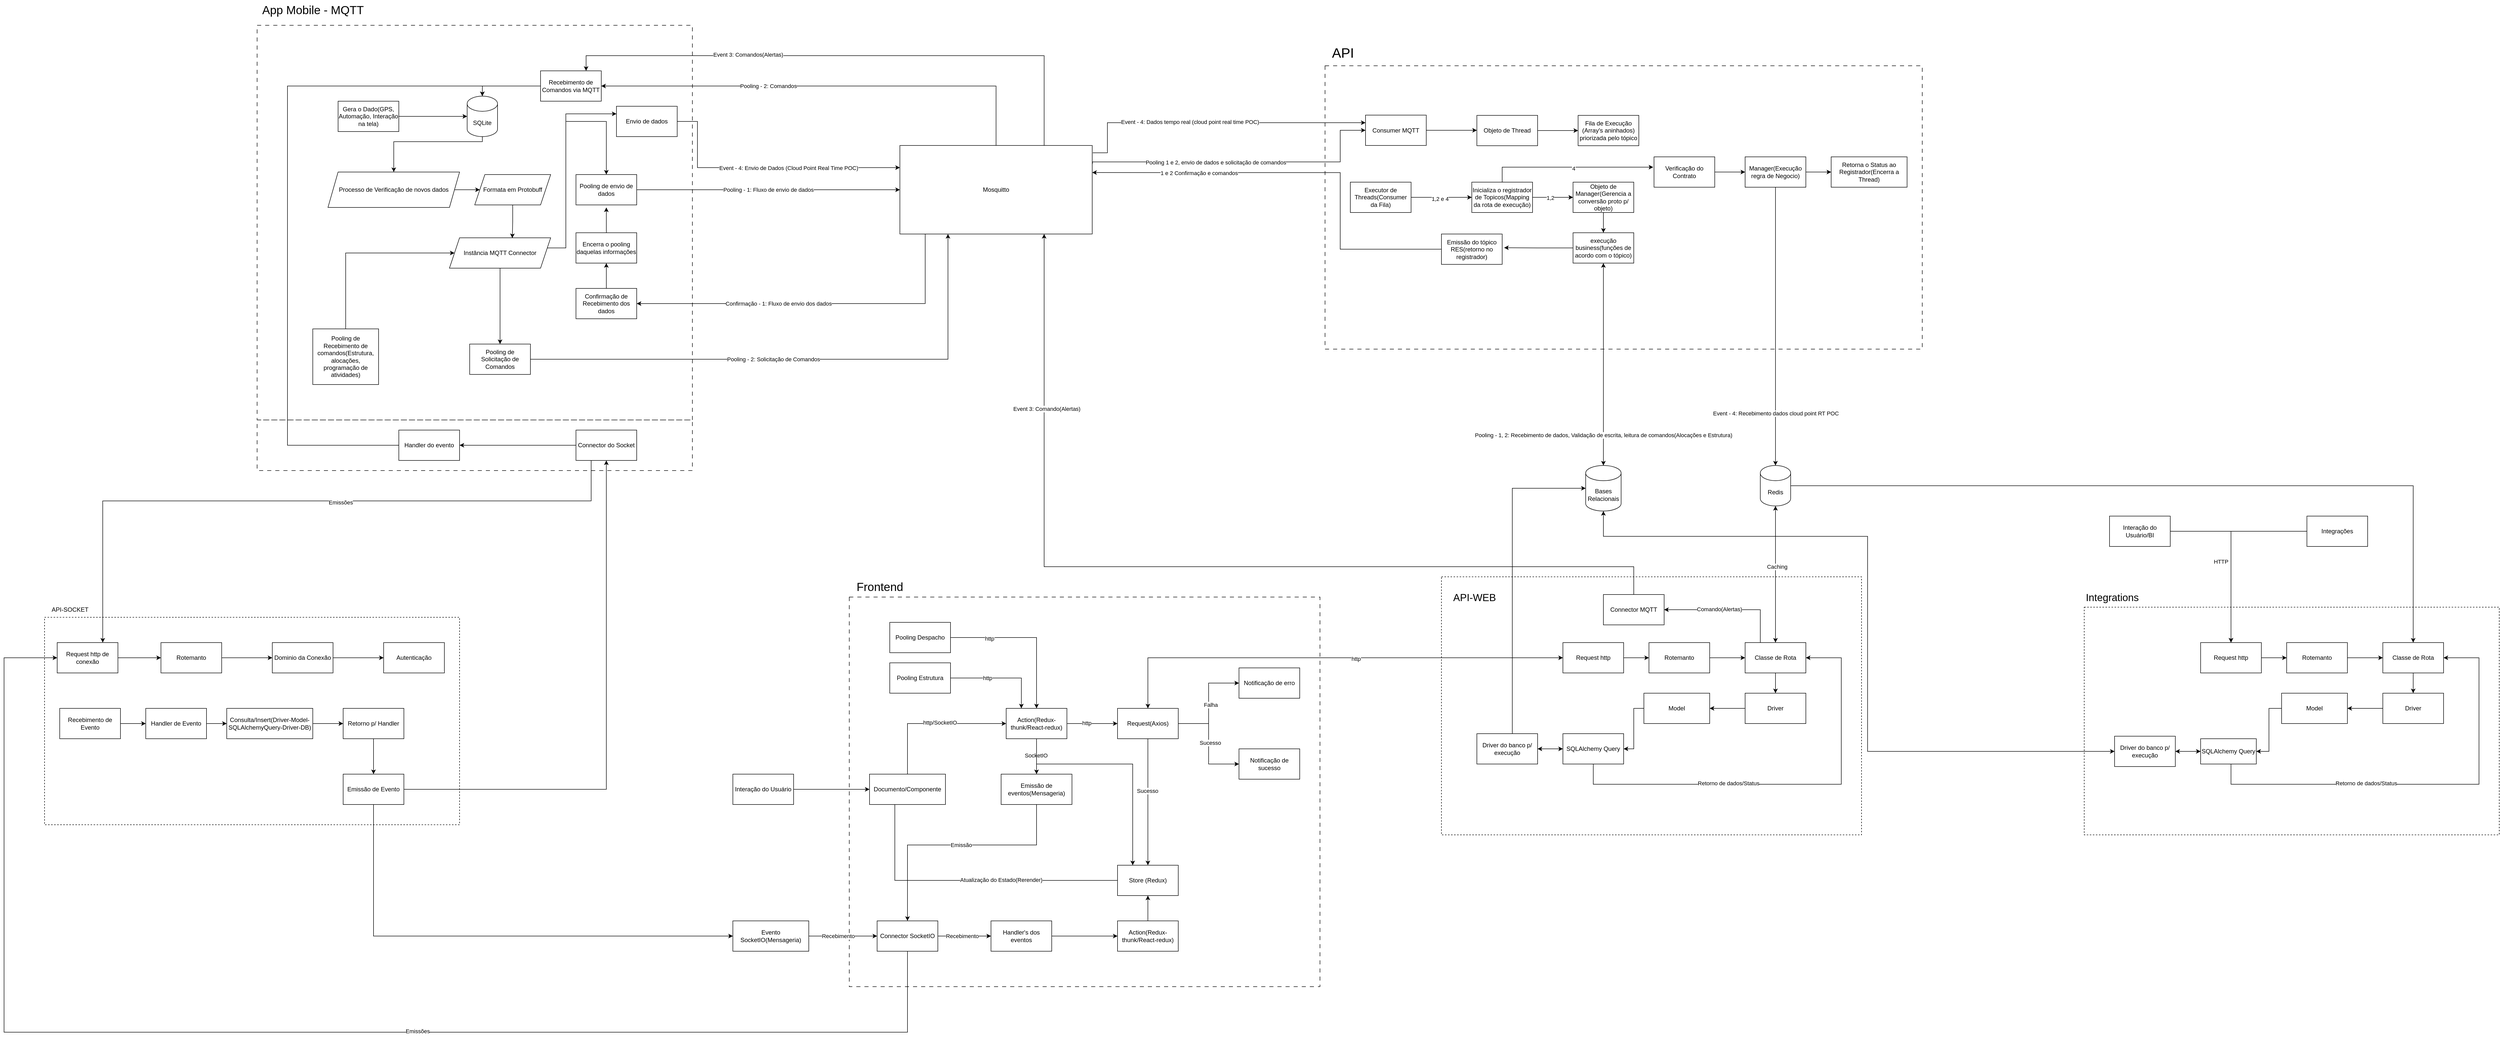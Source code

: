 <mxfile version="21.7.5" type="github">
  <diagram name="Página-1" id="AVghKkegyHLbhoHbaSKN">
    <mxGraphModel dx="6485" dy="4975" grid="1" gridSize="10" guides="1" tooltips="1" connect="1" arrows="1" fold="1" page="1" pageScale="1" pageWidth="850" pageHeight="1100" math="0" shadow="0">
      <root>
        <mxCell id="0" />
        <mxCell id="1" parent="0" />
        <mxCell id="zlu5TTImRnFVpwtDKafQ-208" value="" style="rounded=0;whiteSpace=wrap;html=1;dashed=1;dashPattern=8 8;fillColor=none;" vertex="1" parent="1">
          <mxGeometry x="-90" y="710" width="860" height="100" as="geometry" />
        </mxCell>
        <mxCell id="zlu5TTImRnFVpwtDKafQ-156" value="" style="rounded=0;whiteSpace=wrap;html=1;dashed=1;fillColor=none;" vertex="1" parent="1">
          <mxGeometry x="2250" y="1020" width="830" height="510" as="geometry" />
        </mxCell>
        <mxCell id="zlu5TTImRnFVpwtDKafQ-124" value="" style="rounded=0;whiteSpace=wrap;html=1;dashed=1;dashPattern=8 8;fillColor=none;" vertex="1" parent="1">
          <mxGeometry x="1080" y="1060" width="930" height="770" as="geometry" />
        </mxCell>
        <mxCell id="zlu5TTImRnFVpwtDKafQ-92" value="" style="rounded=0;whiteSpace=wrap;html=1;dashed=1;dashPattern=8 8;fillColor=none;" vertex="1" parent="1">
          <mxGeometry x="2020" y="10" width="1180" height="560" as="geometry" />
        </mxCell>
        <mxCell id="zlu5TTImRnFVpwtDKafQ-45" value="" style="rounded=0;whiteSpace=wrap;html=1;dashed=1;dashPattern=8 8;fillColor=none;" vertex="1" parent="1">
          <mxGeometry x="-90" y="-70" width="860" height="780" as="geometry" />
        </mxCell>
        <mxCell id="zlu5TTImRnFVpwtDKafQ-6" style="edgeStyle=orthogonalEdgeStyle;rounded=0;orthogonalLoop=1;jettySize=auto;html=1;entryX=0;entryY=0.5;entryDx=0;entryDy=0;entryPerimeter=0;" edge="1" parent="1" source="zlu5TTImRnFVpwtDKafQ-4" target="zlu5TTImRnFVpwtDKafQ-5">
          <mxGeometry relative="1" as="geometry" />
        </mxCell>
        <mxCell id="zlu5TTImRnFVpwtDKafQ-4" value="Gera o Dado(GPS, Automação, Interação na tela)" style="rounded=0;whiteSpace=wrap;html=1;" vertex="1" parent="1">
          <mxGeometry x="70" y="80" width="120" height="60" as="geometry" />
        </mxCell>
        <mxCell id="zlu5TTImRnFVpwtDKafQ-19" style="edgeStyle=orthogonalEdgeStyle;rounded=0;orthogonalLoop=1;jettySize=auto;html=1;entryX=0.5;entryY=0;entryDx=0;entryDy=0;" edge="1" parent="1" source="zlu5TTImRnFVpwtDKafQ-5" target="zlu5TTImRnFVpwtDKafQ-7">
          <mxGeometry relative="1" as="geometry">
            <Array as="points">
              <mxPoint x="355" y="160" />
              <mxPoint x="180" y="160" />
            </Array>
          </mxGeometry>
        </mxCell>
        <mxCell id="zlu5TTImRnFVpwtDKafQ-5" value="SQLite" style="shape=cylinder3;whiteSpace=wrap;html=1;boundedLbl=1;backgroundOutline=1;size=15;" vertex="1" parent="1">
          <mxGeometry x="325" y="70" width="60" height="80" as="geometry" />
        </mxCell>
        <mxCell id="zlu5TTImRnFVpwtDKafQ-11" style="edgeStyle=orthogonalEdgeStyle;rounded=0;orthogonalLoop=1;jettySize=auto;html=1;entryX=0;entryY=0.5;entryDx=0;entryDy=0;" edge="1" parent="1" source="zlu5TTImRnFVpwtDKafQ-7" target="zlu5TTImRnFVpwtDKafQ-10">
          <mxGeometry relative="1" as="geometry" />
        </mxCell>
        <mxCell id="zlu5TTImRnFVpwtDKafQ-7" value="Processo de Verificação de novos dados" style="shape=parallelogram;perimeter=parallelogramPerimeter;whiteSpace=wrap;html=1;fixedSize=1;" vertex="1" parent="1">
          <mxGeometry x="50" y="220" width="260" height="70" as="geometry" />
        </mxCell>
        <mxCell id="zlu5TTImRnFVpwtDKafQ-35" style="edgeStyle=orthogonalEdgeStyle;rounded=0;orthogonalLoop=1;jettySize=auto;html=1;entryX=0.621;entryY=0.01;entryDx=0;entryDy=0;entryPerimeter=0;" edge="1" parent="1" source="zlu5TTImRnFVpwtDKafQ-10" target="zlu5TTImRnFVpwtDKafQ-12">
          <mxGeometry relative="1" as="geometry" />
        </mxCell>
        <mxCell id="zlu5TTImRnFVpwtDKafQ-10" value="Formata em Protobuff" style="shape=parallelogram;perimeter=parallelogramPerimeter;whiteSpace=wrap;html=1;fixedSize=1;" vertex="1" parent="1">
          <mxGeometry x="340" y="225" width="150" height="60" as="geometry" />
        </mxCell>
        <mxCell id="zlu5TTImRnFVpwtDKafQ-15" style="edgeStyle=orthogonalEdgeStyle;rounded=0;orthogonalLoop=1;jettySize=auto;html=1;exitX=1;exitY=0.5;exitDx=0;exitDy=0;entryX=0.5;entryY=0;entryDx=0;entryDy=0;" edge="1" parent="1" source="zlu5TTImRnFVpwtDKafQ-12" target="zlu5TTImRnFVpwtDKafQ-14">
          <mxGeometry relative="1" as="geometry">
            <Array as="points">
              <mxPoint x="520" y="370" />
              <mxPoint x="520" y="120" />
              <mxPoint x="600" y="120" />
            </Array>
          </mxGeometry>
        </mxCell>
        <mxCell id="zlu5TTImRnFVpwtDKafQ-38" style="edgeStyle=orthogonalEdgeStyle;rounded=0;orthogonalLoop=1;jettySize=auto;html=1;entryX=0.5;entryY=0;entryDx=0;entryDy=0;" edge="1" parent="1" source="zlu5TTImRnFVpwtDKafQ-12" target="zlu5TTImRnFVpwtDKafQ-37">
          <mxGeometry relative="1" as="geometry" />
        </mxCell>
        <mxCell id="zlu5TTImRnFVpwtDKafQ-71" style="edgeStyle=orthogonalEdgeStyle;rounded=0;orthogonalLoop=1;jettySize=auto;html=1;entryX=0;entryY=0.25;entryDx=0;entryDy=0;" edge="1" parent="1" source="zlu5TTImRnFVpwtDKafQ-12" target="zlu5TTImRnFVpwtDKafQ-69">
          <mxGeometry relative="1" as="geometry">
            <Array as="points">
              <mxPoint x="520" y="370" />
              <mxPoint x="520" y="105" />
            </Array>
          </mxGeometry>
        </mxCell>
        <mxCell id="zlu5TTImRnFVpwtDKafQ-12" value="Instância MQTT Connector" style="shape=parallelogram;perimeter=parallelogramPerimeter;whiteSpace=wrap;html=1;fixedSize=1;" vertex="1" parent="1">
          <mxGeometry x="290" y="350" width="200" height="60" as="geometry" />
        </mxCell>
        <mxCell id="zlu5TTImRnFVpwtDKafQ-21" style="edgeStyle=orthogonalEdgeStyle;rounded=0;orthogonalLoop=1;jettySize=auto;html=1;entryX=0;entryY=0.5;entryDx=0;entryDy=0;" edge="1" parent="1" source="zlu5TTImRnFVpwtDKafQ-14" target="zlu5TTImRnFVpwtDKafQ-20">
          <mxGeometry relative="1" as="geometry" />
        </mxCell>
        <mxCell id="zlu5TTImRnFVpwtDKafQ-25" value="Pooling - 1: Fluxo de envio de dados" style="edgeLabel;html=1;align=center;verticalAlign=middle;resizable=0;points=[];" vertex="1" connectable="0" parent="zlu5TTImRnFVpwtDKafQ-21">
          <mxGeometry x="-0.202" y="1" relative="1" as="geometry">
            <mxPoint x="52" y="1" as="offset" />
          </mxGeometry>
        </mxCell>
        <mxCell id="zlu5TTImRnFVpwtDKafQ-14" value="Pooling de envio de dados" style="rounded=0;whiteSpace=wrap;html=1;" vertex="1" parent="1">
          <mxGeometry x="540" y="225" width="120" height="60" as="geometry" />
        </mxCell>
        <mxCell id="zlu5TTImRnFVpwtDKafQ-26" style="edgeStyle=orthogonalEdgeStyle;rounded=0;orthogonalLoop=1;jettySize=auto;html=1;entryX=1;entryY=0.5;entryDx=0;entryDy=0;" edge="1" parent="1" source="zlu5TTImRnFVpwtDKafQ-20" target="zlu5TTImRnFVpwtDKafQ-24">
          <mxGeometry relative="1" as="geometry">
            <Array as="points">
              <mxPoint x="1230" y="480" />
            </Array>
          </mxGeometry>
        </mxCell>
        <mxCell id="zlu5TTImRnFVpwtDKafQ-32" value="Confirmação - 1: Fluxo de envio dos dados" style="edgeLabel;html=1;align=center;verticalAlign=middle;resizable=0;points=[];" vertex="1" connectable="0" parent="zlu5TTImRnFVpwtDKafQ-26">
          <mxGeometry x="0.588" y="-2" relative="1" as="geometry">
            <mxPoint x="134" y="2" as="offset" />
          </mxGeometry>
        </mxCell>
        <mxCell id="zlu5TTImRnFVpwtDKafQ-43" style="edgeStyle=orthogonalEdgeStyle;rounded=0;orthogonalLoop=1;jettySize=auto;html=1;entryX=1;entryY=0.5;entryDx=0;entryDy=0;" edge="1" parent="1" source="zlu5TTImRnFVpwtDKafQ-20" target="zlu5TTImRnFVpwtDKafQ-42">
          <mxGeometry relative="1" as="geometry">
            <Array as="points">
              <mxPoint x="1370" y="50" />
            </Array>
          </mxGeometry>
        </mxCell>
        <mxCell id="zlu5TTImRnFVpwtDKafQ-44" value="Pooling - 2: Comandos" style="edgeLabel;html=1;align=center;verticalAlign=middle;resizable=0;points=[];" vertex="1" connectable="0" parent="zlu5TTImRnFVpwtDKafQ-43">
          <mxGeometry x="0.206" relative="1" as="geometry">
            <mxPoint x="-27" as="offset" />
          </mxGeometry>
        </mxCell>
        <mxCell id="zlu5TTImRnFVpwtDKafQ-47" style="edgeStyle=orthogonalEdgeStyle;rounded=0;orthogonalLoop=1;jettySize=auto;html=1;exitX=0.75;exitY=0;exitDx=0;exitDy=0;entryX=0.75;entryY=0;entryDx=0;entryDy=0;" edge="1" parent="1" source="zlu5TTImRnFVpwtDKafQ-20" target="zlu5TTImRnFVpwtDKafQ-42">
          <mxGeometry relative="1" as="geometry">
            <Array as="points">
              <mxPoint x="1465" y="-10" />
              <mxPoint x="560" y="-10" />
            </Array>
          </mxGeometry>
        </mxCell>
        <mxCell id="zlu5TTImRnFVpwtDKafQ-48" value="Event 3: Comandos(Alertas)" style="edgeLabel;html=1;align=center;verticalAlign=middle;resizable=0;points=[];" vertex="1" connectable="0" parent="zlu5TTImRnFVpwtDKafQ-47">
          <mxGeometry x="0.159" y="-2" relative="1" as="geometry">
            <mxPoint x="-118" as="offset" />
          </mxGeometry>
        </mxCell>
        <mxCell id="zlu5TTImRnFVpwtDKafQ-51" style="edgeStyle=orthogonalEdgeStyle;rounded=0;orthogonalLoop=1;jettySize=auto;html=1;exitX=1.001;exitY=0.208;exitDx=0;exitDy=0;entryX=0;entryY=0.5;entryDx=0;entryDy=0;exitPerimeter=0;" edge="1" parent="1" source="zlu5TTImRnFVpwtDKafQ-20" target="zlu5TTImRnFVpwtDKafQ-50">
          <mxGeometry relative="1" as="geometry">
            <Array as="points">
              <mxPoint x="1560" y="200" />
              <mxPoint x="2050" y="200" />
              <mxPoint x="2050" y="138" />
            </Array>
          </mxGeometry>
        </mxCell>
        <mxCell id="zlu5TTImRnFVpwtDKafQ-52" value="Pooling 1 e 2, envio de dados e solicitação de comandos" style="edgeLabel;html=1;align=center;verticalAlign=middle;resizable=0;points=[];" vertex="1" connectable="0" parent="zlu5TTImRnFVpwtDKafQ-51">
          <mxGeometry x="-0.355" y="-1" relative="1" as="geometry">
            <mxPoint x="52" as="offset" />
          </mxGeometry>
        </mxCell>
        <mxCell id="zlu5TTImRnFVpwtDKafQ-74" style="edgeStyle=orthogonalEdgeStyle;rounded=0;orthogonalLoop=1;jettySize=auto;html=1;exitX=1.003;exitY=0.083;exitDx=0;exitDy=0;exitPerimeter=0;entryX=0;entryY=0.25;entryDx=0;entryDy=0;" edge="1" parent="1" source="zlu5TTImRnFVpwtDKafQ-20" target="zlu5TTImRnFVpwtDKafQ-50">
          <mxGeometry relative="1" as="geometry">
            <mxPoint x="1640" y="130" as="targetPoint" />
            <Array as="points">
              <mxPoint x="1590" y="182" />
              <mxPoint x="1590" y="122" />
            </Array>
          </mxGeometry>
        </mxCell>
        <mxCell id="zlu5TTImRnFVpwtDKafQ-75" value="Event - 4: Dados tempo real (cloud point real time POC)" style="edgeLabel;html=1;align=center;verticalAlign=middle;resizable=0;points=[];" vertex="1" connectable="0" parent="zlu5TTImRnFVpwtDKafQ-74">
          <mxGeometry x="-0.161" y="2" relative="1" as="geometry">
            <mxPoint as="offset" />
          </mxGeometry>
        </mxCell>
        <mxCell id="zlu5TTImRnFVpwtDKafQ-20" value="Mosquitto" style="rounded=0;whiteSpace=wrap;html=1;" vertex="1" parent="1">
          <mxGeometry x="1180" y="167.5" width="380" height="175" as="geometry" />
        </mxCell>
        <mxCell id="zlu5TTImRnFVpwtDKafQ-28" style="edgeStyle=orthogonalEdgeStyle;rounded=0;orthogonalLoop=1;jettySize=auto;html=1;entryX=0.5;entryY=1;entryDx=0;entryDy=0;" edge="1" parent="1" source="zlu5TTImRnFVpwtDKafQ-24" target="zlu5TTImRnFVpwtDKafQ-27">
          <mxGeometry relative="1" as="geometry" />
        </mxCell>
        <mxCell id="zlu5TTImRnFVpwtDKafQ-24" value="Confirmação de Recebimento dos dados" style="rounded=0;whiteSpace=wrap;html=1;" vertex="1" parent="1">
          <mxGeometry x="540" y="450" width="120" height="60" as="geometry" />
        </mxCell>
        <mxCell id="zlu5TTImRnFVpwtDKafQ-29" style="edgeStyle=orthogonalEdgeStyle;rounded=0;orthogonalLoop=1;jettySize=auto;html=1;" edge="1" parent="1" source="zlu5TTImRnFVpwtDKafQ-27">
          <mxGeometry relative="1" as="geometry">
            <mxPoint x="600" y="290" as="targetPoint" />
          </mxGeometry>
        </mxCell>
        <mxCell id="zlu5TTImRnFVpwtDKafQ-27" value="Encerra o pooling daquelas informações" style="rounded=0;whiteSpace=wrap;html=1;" vertex="1" parent="1">
          <mxGeometry x="540" y="340" width="120" height="60" as="geometry" />
        </mxCell>
        <mxCell id="zlu5TTImRnFVpwtDKafQ-36" style="edgeStyle=orthogonalEdgeStyle;rounded=0;orthogonalLoop=1;jettySize=auto;html=1;entryX=0;entryY=0.5;entryDx=0;entryDy=0;" edge="1" parent="1" source="zlu5TTImRnFVpwtDKafQ-30" target="zlu5TTImRnFVpwtDKafQ-12">
          <mxGeometry relative="1" as="geometry">
            <Array as="points">
              <mxPoint x="85" y="380" />
            </Array>
          </mxGeometry>
        </mxCell>
        <mxCell id="zlu5TTImRnFVpwtDKafQ-30" value="Pooling de Recebimento de comandos(Estrutura, alocações, programação de atividades)" style="rounded=0;whiteSpace=wrap;html=1;" vertex="1" parent="1">
          <mxGeometry x="20" y="530" width="130" height="110" as="geometry" />
        </mxCell>
        <mxCell id="zlu5TTImRnFVpwtDKafQ-39" style="edgeStyle=orthogonalEdgeStyle;rounded=0;orthogonalLoop=1;jettySize=auto;html=1;entryX=0.25;entryY=1;entryDx=0;entryDy=0;" edge="1" parent="1" source="zlu5TTImRnFVpwtDKafQ-37" target="zlu5TTImRnFVpwtDKafQ-20">
          <mxGeometry relative="1" as="geometry" />
        </mxCell>
        <mxCell id="zlu5TTImRnFVpwtDKafQ-40" value="Pooling - 2: Solicitação de Comandos" style="edgeLabel;html=1;align=center;verticalAlign=middle;resizable=0;points=[];" vertex="1" connectable="0" parent="zlu5TTImRnFVpwtDKafQ-39">
          <mxGeometry x="-0.132" y="-4" relative="1" as="geometry">
            <mxPoint x="14" y="-4" as="offset" />
          </mxGeometry>
        </mxCell>
        <mxCell id="zlu5TTImRnFVpwtDKafQ-37" value="Pooling de Solicitação de Comandos" style="rounded=0;whiteSpace=wrap;html=1;" vertex="1" parent="1">
          <mxGeometry x="330" y="560" width="120" height="60" as="geometry" />
        </mxCell>
        <mxCell id="zlu5TTImRnFVpwtDKafQ-46" style="edgeStyle=orthogonalEdgeStyle;rounded=0;orthogonalLoop=1;jettySize=auto;html=1;entryX=0.5;entryY=0;entryDx=0;entryDy=0;entryPerimeter=0;" edge="1" parent="1" source="zlu5TTImRnFVpwtDKafQ-42" target="zlu5TTImRnFVpwtDKafQ-5">
          <mxGeometry relative="1" as="geometry" />
        </mxCell>
        <mxCell id="zlu5TTImRnFVpwtDKafQ-42" value="Recebimento de Comandos via MQTT" style="rounded=0;whiteSpace=wrap;html=1;" vertex="1" parent="1">
          <mxGeometry x="470" y="20" width="120" height="60" as="geometry" />
        </mxCell>
        <mxCell id="zlu5TTImRnFVpwtDKafQ-49" value="App Mobile - MQTT" style="text;html=1;align=center;verticalAlign=middle;resizable=0;points=[];autosize=1;strokeColor=none;fillColor=none;fontSize=23;" vertex="1" parent="1">
          <mxGeometry x="-90" y="-120" width="220" height="40" as="geometry" />
        </mxCell>
        <mxCell id="zlu5TTImRnFVpwtDKafQ-53" style="edgeStyle=orthogonalEdgeStyle;rounded=0;orthogonalLoop=1;jettySize=auto;html=1;" edge="1" parent="1" source="zlu5TTImRnFVpwtDKafQ-50">
          <mxGeometry relative="1" as="geometry">
            <mxPoint x="2320" y="137.5" as="targetPoint" />
          </mxGeometry>
        </mxCell>
        <mxCell id="zlu5TTImRnFVpwtDKafQ-50" value="Consumer MQTT" style="rounded=0;whiteSpace=wrap;html=1;" vertex="1" parent="1">
          <mxGeometry x="2100" y="107.5" width="120" height="60" as="geometry" />
        </mxCell>
        <mxCell id="zlu5TTImRnFVpwtDKafQ-56" style="edgeStyle=orthogonalEdgeStyle;rounded=0;orthogonalLoop=1;jettySize=auto;html=1;entryX=0;entryY=0.5;entryDx=0;entryDy=0;" edge="1" parent="1" source="zlu5TTImRnFVpwtDKafQ-54" target="zlu5TTImRnFVpwtDKafQ-55">
          <mxGeometry relative="1" as="geometry" />
        </mxCell>
        <mxCell id="zlu5TTImRnFVpwtDKafQ-54" value="Objeto de Thread" style="rounded=0;whiteSpace=wrap;html=1;" vertex="1" parent="1">
          <mxGeometry x="2320" y="108" width="120" height="60" as="geometry" />
        </mxCell>
        <mxCell id="zlu5TTImRnFVpwtDKafQ-55" value="Fila de Execução (Array&#39;s aninhados) priorizada pelo tópico" style="rounded=0;whiteSpace=wrap;html=1;" vertex="1" parent="1">
          <mxGeometry x="2520" y="108" width="120" height="60" as="geometry" />
        </mxCell>
        <mxCell id="zlu5TTImRnFVpwtDKafQ-59" style="edgeStyle=orthogonalEdgeStyle;rounded=0;orthogonalLoop=1;jettySize=auto;html=1;entryX=0;entryY=0.5;entryDx=0;entryDy=0;" edge="1" parent="1" source="zlu5TTImRnFVpwtDKafQ-57" target="zlu5TTImRnFVpwtDKafQ-58">
          <mxGeometry relative="1" as="geometry" />
        </mxCell>
        <mxCell id="zlu5TTImRnFVpwtDKafQ-76" value="1,2 e 4" style="edgeLabel;html=1;align=center;verticalAlign=middle;resizable=0;points=[];" vertex="1" connectable="0" parent="zlu5TTImRnFVpwtDKafQ-59">
          <mxGeometry x="-0.047" y="-3" relative="1" as="geometry">
            <mxPoint as="offset" />
          </mxGeometry>
        </mxCell>
        <mxCell id="zlu5TTImRnFVpwtDKafQ-57" value="Executor de Threads(Consumer da Fila)" style="rounded=0;whiteSpace=wrap;html=1;" vertex="1" parent="1">
          <mxGeometry x="2070" y="240" width="120" height="60" as="geometry" />
        </mxCell>
        <mxCell id="zlu5TTImRnFVpwtDKafQ-61" style="edgeStyle=orthogonalEdgeStyle;rounded=0;orthogonalLoop=1;jettySize=auto;html=1;entryX=0;entryY=0.5;entryDx=0;entryDy=0;" edge="1" parent="1" source="zlu5TTImRnFVpwtDKafQ-58" target="zlu5TTImRnFVpwtDKafQ-60">
          <mxGeometry relative="1" as="geometry" />
        </mxCell>
        <mxCell id="zlu5TTImRnFVpwtDKafQ-77" value="1,2" style="edgeLabel;html=1;align=center;verticalAlign=middle;resizable=0;points=[];" vertex="1" connectable="0" parent="zlu5TTImRnFVpwtDKafQ-61">
          <mxGeometry x="-0.13" y="-1" relative="1" as="geometry">
            <mxPoint as="offset" />
          </mxGeometry>
        </mxCell>
        <mxCell id="zlu5TTImRnFVpwtDKafQ-78" style="edgeStyle=orthogonalEdgeStyle;rounded=0;orthogonalLoop=1;jettySize=auto;html=1;entryX=-0.013;entryY=0.34;entryDx=0;entryDy=0;entryPerimeter=0;" edge="1" parent="1" source="zlu5TTImRnFVpwtDKafQ-58" target="zlu5TTImRnFVpwtDKafQ-79">
          <mxGeometry relative="1" as="geometry">
            <mxPoint x="2670" y="210" as="targetPoint" />
            <Array as="points">
              <mxPoint x="2370" y="210" />
            </Array>
          </mxGeometry>
        </mxCell>
        <mxCell id="zlu5TTImRnFVpwtDKafQ-80" value="4" style="edgeLabel;html=1;align=center;verticalAlign=middle;resizable=0;points=[];" vertex="1" connectable="0" parent="zlu5TTImRnFVpwtDKafQ-78">
          <mxGeometry x="0.036" y="-2" relative="1" as="geometry">
            <mxPoint as="offset" />
          </mxGeometry>
        </mxCell>
        <mxCell id="zlu5TTImRnFVpwtDKafQ-58" value="Inicializa o registrador de Topicos(Mapping da rota de execução)" style="rounded=0;whiteSpace=wrap;html=1;" vertex="1" parent="1">
          <mxGeometry x="2310" y="240" width="120" height="60" as="geometry" />
        </mxCell>
        <mxCell id="zlu5TTImRnFVpwtDKafQ-63" style="edgeStyle=orthogonalEdgeStyle;rounded=0;orthogonalLoop=1;jettySize=auto;html=1;entryX=0.5;entryY=0;entryDx=0;entryDy=0;" edge="1" parent="1" source="zlu5TTImRnFVpwtDKafQ-60" target="zlu5TTImRnFVpwtDKafQ-62">
          <mxGeometry relative="1" as="geometry" />
        </mxCell>
        <mxCell id="zlu5TTImRnFVpwtDKafQ-60" value="Objeto de Manager(Gerencia a conversão proto p/ objeto)" style="rounded=0;whiteSpace=wrap;html=1;" vertex="1" parent="1">
          <mxGeometry x="2510" y="240" width="120" height="60" as="geometry" />
        </mxCell>
        <mxCell id="zlu5TTImRnFVpwtDKafQ-65" style="edgeStyle=orthogonalEdgeStyle;rounded=0;orthogonalLoop=1;jettySize=auto;html=1;entryX=1.032;entryY=0.452;entryDx=0;entryDy=0;entryPerimeter=0;" edge="1" parent="1" source="zlu5TTImRnFVpwtDKafQ-62" target="zlu5TTImRnFVpwtDKafQ-64">
          <mxGeometry relative="1" as="geometry" />
        </mxCell>
        <mxCell id="zlu5TTImRnFVpwtDKafQ-83" style="edgeStyle=orthogonalEdgeStyle;rounded=0;orthogonalLoop=1;jettySize=auto;html=1;entryX=0.5;entryY=0;entryDx=0;entryDy=0;entryPerimeter=0;startArrow=classic;startFill=1;" edge="1" parent="1" source="zlu5TTImRnFVpwtDKafQ-62" target="zlu5TTImRnFVpwtDKafQ-82">
          <mxGeometry relative="1" as="geometry" />
        </mxCell>
        <mxCell id="zlu5TTImRnFVpwtDKafQ-87" value="Pooling - 1, 2: Recebimento de dados, Validação de escrita, leitura de comandos(Alocações e Estrutura)" style="edgeLabel;html=1;align=center;verticalAlign=middle;resizable=0;points=[];" vertex="1" connectable="0" parent="zlu5TTImRnFVpwtDKafQ-83">
          <mxGeometry x="-0.111" y="1" relative="1" as="geometry">
            <mxPoint x="-1" y="162" as="offset" />
          </mxGeometry>
        </mxCell>
        <mxCell id="zlu5TTImRnFVpwtDKafQ-62" value="execução business(funções de acordo com o tópico)" style="rounded=0;whiteSpace=wrap;html=1;" vertex="1" parent="1">
          <mxGeometry x="2510" y="340" width="120" height="60" as="geometry" />
        </mxCell>
        <mxCell id="zlu5TTImRnFVpwtDKafQ-66" style="edgeStyle=orthogonalEdgeStyle;rounded=0;orthogonalLoop=1;jettySize=auto;html=1;entryX=1;entryY=0.306;entryDx=0;entryDy=0;entryPerimeter=0;" edge="1" parent="1" source="zlu5TTImRnFVpwtDKafQ-64" target="zlu5TTImRnFVpwtDKafQ-20">
          <mxGeometry relative="1" as="geometry">
            <Array as="points">
              <mxPoint x="2050" y="373" />
              <mxPoint x="2050" y="221" />
            </Array>
          </mxGeometry>
        </mxCell>
        <mxCell id="zlu5TTImRnFVpwtDKafQ-67" value="1 e 2 Confirmação e comandos" style="edgeLabel;html=1;align=center;verticalAlign=middle;resizable=0;points=[];" vertex="1" connectable="0" parent="zlu5TTImRnFVpwtDKafQ-66">
          <mxGeometry x="0.5" y="1" relative="1" as="geometry">
            <mxPoint as="offset" />
          </mxGeometry>
        </mxCell>
        <mxCell id="zlu5TTImRnFVpwtDKafQ-64" value="Emissão do tópico RES(retorno no registrador)" style="rounded=0;whiteSpace=wrap;html=1;" vertex="1" parent="1">
          <mxGeometry x="2250" y="342.5" width="120" height="60" as="geometry" />
        </mxCell>
        <mxCell id="zlu5TTImRnFVpwtDKafQ-72" style="edgeStyle=orthogonalEdgeStyle;rounded=0;orthogonalLoop=1;jettySize=auto;html=1;entryX=0;entryY=0.25;entryDx=0;entryDy=0;" edge="1" parent="1" source="zlu5TTImRnFVpwtDKafQ-69" target="zlu5TTImRnFVpwtDKafQ-20">
          <mxGeometry relative="1" as="geometry">
            <Array as="points">
              <mxPoint x="780" y="120" />
              <mxPoint x="780" y="211" />
            </Array>
          </mxGeometry>
        </mxCell>
        <mxCell id="zlu5TTImRnFVpwtDKafQ-73" value="Event - 4: Envio de Dados (Cloud Point Real Time POC)" style="edgeLabel;html=1;align=center;verticalAlign=middle;resizable=0;points=[];" vertex="1" connectable="0" parent="zlu5TTImRnFVpwtDKafQ-72">
          <mxGeometry x="0.019" relative="1" as="geometry">
            <mxPoint x="41" as="offset" />
          </mxGeometry>
        </mxCell>
        <mxCell id="zlu5TTImRnFVpwtDKafQ-69" value="Envio de dados" style="rounded=0;whiteSpace=wrap;html=1;" vertex="1" parent="1">
          <mxGeometry x="620" y="90" width="120" height="60" as="geometry" />
        </mxCell>
        <mxCell id="zlu5TTImRnFVpwtDKafQ-84" style="edgeStyle=orthogonalEdgeStyle;rounded=0;orthogonalLoop=1;jettySize=auto;html=1;" edge="1" parent="1" source="zlu5TTImRnFVpwtDKafQ-79" target="zlu5TTImRnFVpwtDKafQ-81">
          <mxGeometry relative="1" as="geometry" />
        </mxCell>
        <mxCell id="zlu5TTImRnFVpwtDKafQ-79" value="Verificação do Contrato" style="rounded=0;whiteSpace=wrap;html=1;" vertex="1" parent="1">
          <mxGeometry x="2670" y="190" width="120" height="60" as="geometry" />
        </mxCell>
        <mxCell id="zlu5TTImRnFVpwtDKafQ-86" style="edgeStyle=orthogonalEdgeStyle;rounded=0;orthogonalLoop=1;jettySize=auto;html=1;entryX=0.5;entryY=0;entryDx=0;entryDy=0;entryPerimeter=0;" edge="1" parent="1" source="zlu5TTImRnFVpwtDKafQ-81" target="zlu5TTImRnFVpwtDKafQ-85">
          <mxGeometry relative="1" as="geometry" />
        </mxCell>
        <mxCell id="zlu5TTImRnFVpwtDKafQ-88" value="Event - 4: Recebimento dados cloud point RT POC&amp;nbsp;" style="edgeLabel;html=1;align=center;verticalAlign=middle;resizable=0;points=[];" vertex="1" connectable="0" parent="zlu5TTImRnFVpwtDKafQ-86">
          <mxGeometry x="0.623" y="2" relative="1" as="geometry">
            <mxPoint as="offset" />
          </mxGeometry>
        </mxCell>
        <mxCell id="zlu5TTImRnFVpwtDKafQ-90" style="edgeStyle=orthogonalEdgeStyle;rounded=0;orthogonalLoop=1;jettySize=auto;html=1;entryX=0;entryY=0.5;entryDx=0;entryDy=0;" edge="1" parent="1" source="zlu5TTImRnFVpwtDKafQ-81" target="zlu5TTImRnFVpwtDKafQ-89">
          <mxGeometry relative="1" as="geometry" />
        </mxCell>
        <mxCell id="zlu5TTImRnFVpwtDKafQ-81" value="Manager(Execução regra de Negocio)" style="rounded=0;whiteSpace=wrap;html=1;" vertex="1" parent="1">
          <mxGeometry x="2850" y="190" width="120" height="60" as="geometry" />
        </mxCell>
        <mxCell id="zlu5TTImRnFVpwtDKafQ-82" value="Bases Relacionais" style="shape=cylinder3;whiteSpace=wrap;html=1;boundedLbl=1;backgroundOutline=1;size=15;" vertex="1" parent="1">
          <mxGeometry x="2535" y="800" width="70" height="90" as="geometry" />
        </mxCell>
        <mxCell id="zlu5TTImRnFVpwtDKafQ-85" value="Redis" style="shape=cylinder3;whiteSpace=wrap;html=1;boundedLbl=1;backgroundOutline=1;size=15;" vertex="1" parent="1">
          <mxGeometry x="2880" y="800" width="60" height="80" as="geometry" />
        </mxCell>
        <mxCell id="zlu5TTImRnFVpwtDKafQ-89" value="Retorna o Status ao Registrador(Encerra a Thread)" style="rounded=0;whiteSpace=wrap;html=1;" vertex="1" parent="1">
          <mxGeometry x="3020" y="190" width="150" height="60" as="geometry" />
        </mxCell>
        <mxCell id="zlu5TTImRnFVpwtDKafQ-93" value="API" style="text;html=1;align=center;verticalAlign=middle;resizable=0;points=[];autosize=1;strokeColor=none;fillColor=none;fontSize=27;" vertex="1" parent="1">
          <mxGeometry x="2020" y="-40" width="70" height="50" as="geometry" />
        </mxCell>
        <mxCell id="zlu5TTImRnFVpwtDKafQ-111" style="edgeStyle=orthogonalEdgeStyle;rounded=0;orthogonalLoop=1;jettySize=auto;html=1;entryX=0;entryY=0.5;entryDx=0;entryDy=0;" edge="1" parent="1" source="zlu5TTImRnFVpwtDKafQ-96" target="zlu5TTImRnFVpwtDKafQ-110">
          <mxGeometry relative="1" as="geometry" />
        </mxCell>
        <mxCell id="zlu5TTImRnFVpwtDKafQ-96" value="Interação do Usuário" style="rounded=0;whiteSpace=wrap;html=1;" vertex="1" parent="1">
          <mxGeometry x="850" y="1410" width="120" height="60" as="geometry" />
        </mxCell>
        <mxCell id="zlu5TTImRnFVpwtDKafQ-107" style="edgeStyle=orthogonalEdgeStyle;rounded=0;orthogonalLoop=1;jettySize=auto;html=1;entryX=0;entryY=0.5;entryDx=0;entryDy=0;" edge="1" parent="1" source="zlu5TTImRnFVpwtDKafQ-97" target="zlu5TTImRnFVpwtDKafQ-98">
          <mxGeometry relative="1" as="geometry" />
        </mxCell>
        <mxCell id="zlu5TTImRnFVpwtDKafQ-133" value="http" style="edgeLabel;html=1;align=center;verticalAlign=middle;resizable=0;points=[];" vertex="1" connectable="0" parent="zlu5TTImRnFVpwtDKafQ-107">
          <mxGeometry x="-0.216" y="1" relative="1" as="geometry">
            <mxPoint as="offset" />
          </mxGeometry>
        </mxCell>
        <mxCell id="zlu5TTImRnFVpwtDKafQ-118" style="edgeStyle=orthogonalEdgeStyle;rounded=0;orthogonalLoop=1;jettySize=auto;html=1;" edge="1" parent="1" source="zlu5TTImRnFVpwtDKafQ-97" target="zlu5TTImRnFVpwtDKafQ-117">
          <mxGeometry relative="1" as="geometry" />
        </mxCell>
        <mxCell id="zlu5TTImRnFVpwtDKafQ-134" value="SocketIO" style="edgeLabel;html=1;align=center;verticalAlign=middle;resizable=0;points=[];" vertex="1" connectable="0" parent="zlu5TTImRnFVpwtDKafQ-118">
          <mxGeometry x="-0.073" y="-1" relative="1" as="geometry">
            <mxPoint as="offset" />
          </mxGeometry>
        </mxCell>
        <mxCell id="zlu5TTImRnFVpwtDKafQ-228" style="edgeStyle=orthogonalEdgeStyle;rounded=0;orthogonalLoop=1;jettySize=auto;html=1;entryX=0.25;entryY=0;entryDx=0;entryDy=0;" edge="1" parent="1" source="zlu5TTImRnFVpwtDKafQ-97" target="zlu5TTImRnFVpwtDKafQ-99">
          <mxGeometry relative="1" as="geometry">
            <Array as="points">
              <mxPoint x="1450" y="1390" />
              <mxPoint x="1640" y="1390" />
            </Array>
          </mxGeometry>
        </mxCell>
        <mxCell id="zlu5TTImRnFVpwtDKafQ-97" value="Action(Redux-thunk/React-redux)" style="rounded=0;whiteSpace=wrap;html=1;" vertex="1" parent="1">
          <mxGeometry x="1390" y="1280" width="120" height="60" as="geometry" />
        </mxCell>
        <mxCell id="zlu5TTImRnFVpwtDKafQ-102" style="edgeStyle=orthogonalEdgeStyle;rounded=0;orthogonalLoop=1;jettySize=auto;html=1;entryX=0;entryY=0.5;entryDx=0;entryDy=0;" edge="1" parent="1" source="zlu5TTImRnFVpwtDKafQ-98" target="zlu5TTImRnFVpwtDKafQ-100">
          <mxGeometry relative="1" as="geometry" />
        </mxCell>
        <mxCell id="zlu5TTImRnFVpwtDKafQ-104" value="Falha" style="edgeLabel;html=1;align=center;verticalAlign=middle;resizable=0;points=[];" vertex="1" connectable="0" parent="zlu5TTImRnFVpwtDKafQ-102">
          <mxGeometry x="-0.025" y="-4" relative="1" as="geometry">
            <mxPoint as="offset" />
          </mxGeometry>
        </mxCell>
        <mxCell id="zlu5TTImRnFVpwtDKafQ-103" style="edgeStyle=orthogonalEdgeStyle;rounded=0;orthogonalLoop=1;jettySize=auto;html=1;entryX=0;entryY=0.5;entryDx=0;entryDy=0;" edge="1" parent="1" source="zlu5TTImRnFVpwtDKafQ-98" target="zlu5TTImRnFVpwtDKafQ-101">
          <mxGeometry relative="1" as="geometry" />
        </mxCell>
        <mxCell id="zlu5TTImRnFVpwtDKafQ-105" value="Sucesso" style="edgeLabel;html=1;align=center;verticalAlign=middle;resizable=0;points=[];" vertex="1" connectable="0" parent="zlu5TTImRnFVpwtDKafQ-103">
          <mxGeometry x="-0.026" y="3" relative="1" as="geometry">
            <mxPoint as="offset" />
          </mxGeometry>
        </mxCell>
        <mxCell id="zlu5TTImRnFVpwtDKafQ-108" style="edgeStyle=orthogonalEdgeStyle;rounded=0;orthogonalLoop=1;jettySize=auto;html=1;" edge="1" parent="1" source="zlu5TTImRnFVpwtDKafQ-98" target="zlu5TTImRnFVpwtDKafQ-99">
          <mxGeometry relative="1" as="geometry" />
        </mxCell>
        <mxCell id="zlu5TTImRnFVpwtDKafQ-109" value="Sucesso" style="edgeLabel;html=1;align=center;verticalAlign=middle;resizable=0;points=[];" vertex="1" connectable="0" parent="zlu5TTImRnFVpwtDKafQ-108">
          <mxGeometry x="-0.181" y="-1" relative="1" as="geometry">
            <mxPoint as="offset" />
          </mxGeometry>
        </mxCell>
        <mxCell id="zlu5TTImRnFVpwtDKafQ-142" style="edgeStyle=orthogonalEdgeStyle;rounded=0;orthogonalLoop=1;jettySize=auto;html=1;exitX=0.5;exitY=0;exitDx=0;exitDy=0;entryX=0;entryY=0.5;entryDx=0;entryDy=0;startArrow=classic;startFill=1;" edge="1" parent="1" source="zlu5TTImRnFVpwtDKafQ-98" target="zlu5TTImRnFVpwtDKafQ-136">
          <mxGeometry relative="1" as="geometry" />
        </mxCell>
        <mxCell id="zlu5TTImRnFVpwtDKafQ-143" value="http" style="edgeLabel;html=1;align=center;verticalAlign=middle;resizable=0;points=[];" vertex="1" connectable="0" parent="zlu5TTImRnFVpwtDKafQ-142">
          <mxGeometry x="0.11" y="-2" relative="1" as="geometry">
            <mxPoint as="offset" />
          </mxGeometry>
        </mxCell>
        <mxCell id="zlu5TTImRnFVpwtDKafQ-98" value="Request(Axios)" style="rounded=0;whiteSpace=wrap;html=1;" vertex="1" parent="1">
          <mxGeometry x="1610" y="1280" width="120" height="60" as="geometry" />
        </mxCell>
        <mxCell id="zlu5TTImRnFVpwtDKafQ-113" style="edgeStyle=orthogonalEdgeStyle;rounded=0;orthogonalLoop=1;jettySize=auto;html=1;entryX=0.5;entryY=1;entryDx=0;entryDy=0;" edge="1" parent="1" source="zlu5TTImRnFVpwtDKafQ-99" target="zlu5TTImRnFVpwtDKafQ-110">
          <mxGeometry relative="1" as="geometry">
            <Array as="points">
              <mxPoint x="1170" y="1620" />
              <mxPoint x="1170" y="1440" />
              <mxPoint x="1195" y="1440" />
            </Array>
          </mxGeometry>
        </mxCell>
        <mxCell id="zlu5TTImRnFVpwtDKafQ-114" value="Atualização do Estado(Rerender)" style="edgeLabel;html=1;align=center;verticalAlign=middle;resizable=0;points=[];" vertex="1" connectable="0" parent="zlu5TTImRnFVpwtDKafQ-113">
          <mxGeometry x="0.289" y="-1" relative="1" as="geometry">
            <mxPoint x="205" as="offset" />
          </mxGeometry>
        </mxCell>
        <mxCell id="zlu5TTImRnFVpwtDKafQ-99" value="Store (Redux)" style="rounded=0;whiteSpace=wrap;html=1;" vertex="1" parent="1">
          <mxGeometry x="1610" y="1590" width="120" height="60" as="geometry" />
        </mxCell>
        <mxCell id="zlu5TTImRnFVpwtDKafQ-100" value="Notificação de erro" style="rounded=0;whiteSpace=wrap;html=1;" vertex="1" parent="1">
          <mxGeometry x="1850" y="1200" width="120" height="60" as="geometry" />
        </mxCell>
        <mxCell id="zlu5TTImRnFVpwtDKafQ-101" value="Notificação de sucesso" style="rounded=0;whiteSpace=wrap;html=1;" vertex="1" parent="1">
          <mxGeometry x="1850" y="1360" width="120" height="60" as="geometry" />
        </mxCell>
        <mxCell id="zlu5TTImRnFVpwtDKafQ-112" style="edgeStyle=orthogonalEdgeStyle;rounded=0;orthogonalLoop=1;jettySize=auto;html=1;entryX=0;entryY=0.5;entryDx=0;entryDy=0;exitX=0.5;exitY=0;exitDx=0;exitDy=0;" edge="1" parent="1" source="zlu5TTImRnFVpwtDKafQ-110" target="zlu5TTImRnFVpwtDKafQ-97">
          <mxGeometry relative="1" as="geometry" />
        </mxCell>
        <mxCell id="zlu5TTImRnFVpwtDKafQ-132" value="http/SocketIO" style="edgeLabel;html=1;align=center;verticalAlign=middle;resizable=0;points=[];" vertex="1" connectable="0" parent="zlu5TTImRnFVpwtDKafQ-112">
          <mxGeometry x="0.11" y="2" relative="1" as="geometry">
            <mxPoint as="offset" />
          </mxGeometry>
        </mxCell>
        <mxCell id="zlu5TTImRnFVpwtDKafQ-110" value="Documento/Componente" style="rounded=0;whiteSpace=wrap;html=1;" vertex="1" parent="1">
          <mxGeometry x="1120" y="1410" width="150" height="60" as="geometry" />
        </mxCell>
        <mxCell id="zlu5TTImRnFVpwtDKafQ-217" style="edgeStyle=orthogonalEdgeStyle;rounded=0;orthogonalLoop=1;jettySize=auto;html=1;entryX=0.5;entryY=0;entryDx=0;entryDy=0;" edge="1" parent="1" source="zlu5TTImRnFVpwtDKafQ-117" target="zlu5TTImRnFVpwtDKafQ-214">
          <mxGeometry relative="1" as="geometry">
            <Array as="points">
              <mxPoint x="1450" y="1550" />
              <mxPoint x="1195" y="1550" />
            </Array>
          </mxGeometry>
        </mxCell>
        <mxCell id="zlu5TTImRnFVpwtDKafQ-223" value="Emissão" style="edgeLabel;html=1;align=center;verticalAlign=middle;resizable=0;points=[];" vertex="1" connectable="0" parent="zlu5TTImRnFVpwtDKafQ-217">
          <mxGeometry x="-0.053" relative="1" as="geometry">
            <mxPoint as="offset" />
          </mxGeometry>
        </mxCell>
        <mxCell id="zlu5TTImRnFVpwtDKafQ-117" value="Emissão de eventos(Mensageria)" style="rounded=0;whiteSpace=wrap;html=1;" vertex="1" parent="1">
          <mxGeometry x="1380" y="1410" width="140" height="60" as="geometry" />
        </mxCell>
        <mxCell id="zlu5TTImRnFVpwtDKafQ-215" style="edgeStyle=orthogonalEdgeStyle;rounded=0;orthogonalLoop=1;jettySize=auto;html=1;entryX=0;entryY=0.5;entryDx=0;entryDy=0;" edge="1" parent="1" source="zlu5TTImRnFVpwtDKafQ-120" target="zlu5TTImRnFVpwtDKafQ-214">
          <mxGeometry relative="1" as="geometry" />
        </mxCell>
        <mxCell id="zlu5TTImRnFVpwtDKafQ-224" value="Recebimento" style="edgeLabel;html=1;align=center;verticalAlign=middle;resizable=0;points=[];" vertex="1" connectable="0" parent="zlu5TTImRnFVpwtDKafQ-215">
          <mxGeometry x="-0.145" relative="1" as="geometry">
            <mxPoint as="offset" />
          </mxGeometry>
        </mxCell>
        <mxCell id="zlu5TTImRnFVpwtDKafQ-120" value="Evento SocketIO(Mensageria)" style="rounded=0;whiteSpace=wrap;html=1;" vertex="1" parent="1">
          <mxGeometry x="850" y="1700" width="150" height="60" as="geometry" />
        </mxCell>
        <mxCell id="zlu5TTImRnFVpwtDKafQ-123" style="edgeStyle=orthogonalEdgeStyle;rounded=0;orthogonalLoop=1;jettySize=auto;html=1;entryX=0.5;entryY=1;entryDx=0;entryDy=0;" edge="1" parent="1" source="zlu5TTImRnFVpwtDKafQ-121" target="zlu5TTImRnFVpwtDKafQ-99">
          <mxGeometry relative="1" as="geometry" />
        </mxCell>
        <mxCell id="zlu5TTImRnFVpwtDKafQ-121" value="Action(Redux-thunk/React-redux)" style="rounded=0;whiteSpace=wrap;html=1;" vertex="1" parent="1">
          <mxGeometry x="1610" y="1700" width="120" height="60" as="geometry" />
        </mxCell>
        <mxCell id="zlu5TTImRnFVpwtDKafQ-125" value="&lt;font style=&quot;font-size: 23px;&quot;&gt;Frontend&lt;/font&gt;" style="text;html=1;align=center;verticalAlign=middle;resizable=0;points=[];autosize=1;strokeColor=none;fillColor=none;" vertex="1" parent="1">
          <mxGeometry x="1080" y="1020" width="120" height="40" as="geometry" />
        </mxCell>
        <mxCell id="zlu5TTImRnFVpwtDKafQ-127" style="edgeStyle=orthogonalEdgeStyle;rounded=0;orthogonalLoop=1;jettySize=auto;html=1;" edge="1" parent="1" source="zlu5TTImRnFVpwtDKafQ-126" target="zlu5TTImRnFVpwtDKafQ-97">
          <mxGeometry relative="1" as="geometry" />
        </mxCell>
        <mxCell id="zlu5TTImRnFVpwtDKafQ-130" value="http" style="edgeLabel;html=1;align=center;verticalAlign=middle;resizable=0;points=[];" vertex="1" connectable="0" parent="zlu5TTImRnFVpwtDKafQ-127">
          <mxGeometry x="-0.504" y="-2" relative="1" as="geometry">
            <mxPoint as="offset" />
          </mxGeometry>
        </mxCell>
        <mxCell id="zlu5TTImRnFVpwtDKafQ-126" value="Pooling Despacho" style="rounded=0;whiteSpace=wrap;html=1;" vertex="1" parent="1">
          <mxGeometry x="1160" y="1110" width="120" height="60" as="geometry" />
        </mxCell>
        <mxCell id="zlu5TTImRnFVpwtDKafQ-129" style="edgeStyle=orthogonalEdgeStyle;rounded=0;orthogonalLoop=1;jettySize=auto;html=1;entryX=0.25;entryY=0;entryDx=0;entryDy=0;" edge="1" parent="1" source="zlu5TTImRnFVpwtDKafQ-128" target="zlu5TTImRnFVpwtDKafQ-97">
          <mxGeometry relative="1" as="geometry" />
        </mxCell>
        <mxCell id="zlu5TTImRnFVpwtDKafQ-131" value="http" style="edgeLabel;html=1;align=center;verticalAlign=middle;resizable=0;points=[];" vertex="1" connectable="0" parent="zlu5TTImRnFVpwtDKafQ-129">
          <mxGeometry x="-0.27" relative="1" as="geometry">
            <mxPoint as="offset" />
          </mxGeometry>
        </mxCell>
        <mxCell id="zlu5TTImRnFVpwtDKafQ-128" value="Pooling Estrutura" style="rounded=0;whiteSpace=wrap;html=1;" vertex="1" parent="1">
          <mxGeometry x="1160" y="1190" width="120" height="60" as="geometry" />
        </mxCell>
        <mxCell id="zlu5TTImRnFVpwtDKafQ-144" style="edgeStyle=orthogonalEdgeStyle;rounded=0;orthogonalLoop=1;jettySize=auto;html=1;entryX=0;entryY=0.5;entryDx=0;entryDy=0;" edge="1" parent="1" source="zlu5TTImRnFVpwtDKafQ-136" target="zlu5TTImRnFVpwtDKafQ-137">
          <mxGeometry relative="1" as="geometry" />
        </mxCell>
        <mxCell id="zlu5TTImRnFVpwtDKafQ-136" value="Request http" style="rounded=0;whiteSpace=wrap;html=1;" vertex="1" parent="1">
          <mxGeometry x="2490" y="1150" width="120" height="60" as="geometry" />
        </mxCell>
        <mxCell id="zlu5TTImRnFVpwtDKafQ-145" style="edgeStyle=orthogonalEdgeStyle;rounded=0;orthogonalLoop=1;jettySize=auto;html=1;entryX=0;entryY=0.5;entryDx=0;entryDy=0;" edge="1" parent="1" source="zlu5TTImRnFVpwtDKafQ-137" target="zlu5TTImRnFVpwtDKafQ-138">
          <mxGeometry relative="1" as="geometry" />
        </mxCell>
        <mxCell id="zlu5TTImRnFVpwtDKafQ-137" value="Rotemanto" style="rounded=0;whiteSpace=wrap;html=1;" vertex="1" parent="1">
          <mxGeometry x="2660" y="1150" width="120" height="60" as="geometry" />
        </mxCell>
        <mxCell id="zlu5TTImRnFVpwtDKafQ-146" style="edgeStyle=orthogonalEdgeStyle;rounded=0;orthogonalLoop=1;jettySize=auto;html=1;entryX=0.5;entryY=0;entryDx=0;entryDy=0;" edge="1" parent="1" source="zlu5TTImRnFVpwtDKafQ-138" target="zlu5TTImRnFVpwtDKafQ-139">
          <mxGeometry relative="1" as="geometry" />
        </mxCell>
        <mxCell id="zlu5TTImRnFVpwtDKafQ-154" style="edgeStyle=orthogonalEdgeStyle;rounded=0;orthogonalLoop=1;jettySize=auto;html=1;entryX=0.5;entryY=1;entryDx=0;entryDy=0;entryPerimeter=0;startArrow=classic;startFill=1;" edge="1" parent="1" source="zlu5TTImRnFVpwtDKafQ-138" target="zlu5TTImRnFVpwtDKafQ-85">
          <mxGeometry relative="1" as="geometry" />
        </mxCell>
        <mxCell id="zlu5TTImRnFVpwtDKafQ-155" value="Caching" style="edgeLabel;html=1;align=center;verticalAlign=middle;resizable=0;points=[];" vertex="1" connectable="0" parent="zlu5TTImRnFVpwtDKafQ-154">
          <mxGeometry x="0.113" y="-3" relative="1" as="geometry">
            <mxPoint as="offset" />
          </mxGeometry>
        </mxCell>
        <mxCell id="zlu5TTImRnFVpwtDKafQ-235" style="edgeStyle=orthogonalEdgeStyle;rounded=0;orthogonalLoop=1;jettySize=auto;html=1;exitX=0.25;exitY=0;exitDx=0;exitDy=0;entryX=1;entryY=0.5;entryDx=0;entryDy=0;" edge="1" parent="1" source="zlu5TTImRnFVpwtDKafQ-138" target="zlu5TTImRnFVpwtDKafQ-234">
          <mxGeometry relative="1" as="geometry" />
        </mxCell>
        <mxCell id="zlu5TTImRnFVpwtDKafQ-236" value="Comando(Alertas)" style="edgeLabel;html=1;align=center;verticalAlign=middle;resizable=0;points=[];" vertex="1" connectable="0" parent="zlu5TTImRnFVpwtDKafQ-235">
          <mxGeometry x="0.146" y="-1" relative="1" as="geometry">
            <mxPoint as="offset" />
          </mxGeometry>
        </mxCell>
        <mxCell id="zlu5TTImRnFVpwtDKafQ-138" value="Classe de Rota" style="rounded=0;whiteSpace=wrap;html=1;" vertex="1" parent="1">
          <mxGeometry x="2850" y="1150" width="120" height="60" as="geometry" />
        </mxCell>
        <mxCell id="zlu5TTImRnFVpwtDKafQ-147" style="edgeStyle=orthogonalEdgeStyle;rounded=0;orthogonalLoop=1;jettySize=auto;html=1;entryX=1;entryY=0.5;entryDx=0;entryDy=0;" edge="1" parent="1" source="zlu5TTImRnFVpwtDKafQ-139" target="zlu5TTImRnFVpwtDKafQ-140">
          <mxGeometry relative="1" as="geometry" />
        </mxCell>
        <mxCell id="zlu5TTImRnFVpwtDKafQ-139" value="Driver" style="rounded=0;whiteSpace=wrap;html=1;" vertex="1" parent="1">
          <mxGeometry x="2850" y="1250" width="120" height="60" as="geometry" />
        </mxCell>
        <mxCell id="zlu5TTImRnFVpwtDKafQ-148" style="edgeStyle=orthogonalEdgeStyle;rounded=0;orthogonalLoop=1;jettySize=auto;html=1;entryX=1;entryY=0.5;entryDx=0;entryDy=0;" edge="1" parent="1" source="zlu5TTImRnFVpwtDKafQ-140" target="zlu5TTImRnFVpwtDKafQ-141">
          <mxGeometry relative="1" as="geometry" />
        </mxCell>
        <mxCell id="zlu5TTImRnFVpwtDKafQ-140" value="Model" style="rounded=0;whiteSpace=wrap;html=1;" vertex="1" parent="1">
          <mxGeometry x="2650" y="1250" width="130" height="60" as="geometry" />
        </mxCell>
        <mxCell id="zlu5TTImRnFVpwtDKafQ-149" style="edgeStyle=orthogonalEdgeStyle;rounded=0;orthogonalLoop=1;jettySize=auto;html=1;entryX=1;entryY=0.5;entryDx=0;entryDy=0;" edge="1" parent="1" source="zlu5TTImRnFVpwtDKafQ-141" target="zlu5TTImRnFVpwtDKafQ-138">
          <mxGeometry relative="1" as="geometry">
            <Array as="points">
              <mxPoint x="2550" y="1430" />
              <mxPoint x="3040" y="1430" />
              <mxPoint x="3040" y="1180" />
            </Array>
          </mxGeometry>
        </mxCell>
        <mxCell id="zlu5TTImRnFVpwtDKafQ-150" value="Retorno de dados/Status" style="edgeLabel;html=1;align=center;verticalAlign=middle;resizable=0;points=[];" vertex="1" connectable="0" parent="zlu5TTImRnFVpwtDKafQ-149">
          <mxGeometry x="-0.279" y="2" relative="1" as="geometry">
            <mxPoint as="offset" />
          </mxGeometry>
        </mxCell>
        <mxCell id="zlu5TTImRnFVpwtDKafQ-152" style="edgeStyle=orthogonalEdgeStyle;rounded=0;orthogonalLoop=1;jettySize=auto;html=1;entryX=1;entryY=0.5;entryDx=0;entryDy=0;startArrow=classic;startFill=1;" edge="1" parent="1" source="zlu5TTImRnFVpwtDKafQ-141" target="zlu5TTImRnFVpwtDKafQ-151">
          <mxGeometry relative="1" as="geometry" />
        </mxCell>
        <mxCell id="zlu5TTImRnFVpwtDKafQ-141" value="SQLAlchemy Query" style="rounded=0;whiteSpace=wrap;html=1;" vertex="1" parent="1">
          <mxGeometry x="2490" y="1330" width="120" height="60" as="geometry" />
        </mxCell>
        <mxCell id="zlu5TTImRnFVpwtDKafQ-153" style="edgeStyle=orthogonalEdgeStyle;rounded=0;orthogonalLoop=1;jettySize=auto;html=1;entryX=0;entryY=0.5;entryDx=0;entryDy=0;entryPerimeter=0;" edge="1" parent="1" source="zlu5TTImRnFVpwtDKafQ-151" target="zlu5TTImRnFVpwtDKafQ-82">
          <mxGeometry relative="1" as="geometry">
            <Array as="points">
              <mxPoint x="2390" y="845" />
            </Array>
          </mxGeometry>
        </mxCell>
        <mxCell id="zlu5TTImRnFVpwtDKafQ-151" value="Driver do banco p/ execução" style="rounded=0;whiteSpace=wrap;html=1;" vertex="1" parent="1">
          <mxGeometry x="2320" y="1330" width="120" height="60" as="geometry" />
        </mxCell>
        <mxCell id="zlu5TTImRnFVpwtDKafQ-157" value="API-WEB" style="text;html=1;align=center;verticalAlign=middle;resizable=0;points=[];autosize=1;strokeColor=none;fillColor=none;fontSize=20;" vertex="1" parent="1">
          <mxGeometry x="2260" y="1040" width="110" height="40" as="geometry" />
        </mxCell>
        <mxCell id="zlu5TTImRnFVpwtDKafQ-158" value="" style="rounded=0;whiteSpace=wrap;html=1;dashed=1;fillColor=none;" vertex="1" parent="1">
          <mxGeometry x="3520" y="1080" width="820" height="450" as="geometry" />
        </mxCell>
        <mxCell id="zlu5TTImRnFVpwtDKafQ-159" style="edgeStyle=orthogonalEdgeStyle;rounded=0;orthogonalLoop=1;jettySize=auto;html=1;entryX=0;entryY=0.5;entryDx=0;entryDy=0;" edge="1" parent="1" source="zlu5TTImRnFVpwtDKafQ-160" target="zlu5TTImRnFVpwtDKafQ-162">
          <mxGeometry relative="1" as="geometry" />
        </mxCell>
        <mxCell id="zlu5TTImRnFVpwtDKafQ-160" value="Request http" style="rounded=0;whiteSpace=wrap;html=1;" vertex="1" parent="1">
          <mxGeometry x="3750" y="1150" width="120" height="60" as="geometry" />
        </mxCell>
        <mxCell id="zlu5TTImRnFVpwtDKafQ-161" style="edgeStyle=orthogonalEdgeStyle;rounded=0;orthogonalLoop=1;jettySize=auto;html=1;entryX=0;entryY=0.5;entryDx=0;entryDy=0;" edge="1" parent="1" source="zlu5TTImRnFVpwtDKafQ-162" target="zlu5TTImRnFVpwtDKafQ-164">
          <mxGeometry relative="1" as="geometry" />
        </mxCell>
        <mxCell id="zlu5TTImRnFVpwtDKafQ-162" value="Rotemanto" style="rounded=0;whiteSpace=wrap;html=1;" vertex="1" parent="1">
          <mxGeometry x="3920" y="1150" width="120" height="60" as="geometry" />
        </mxCell>
        <mxCell id="zlu5TTImRnFVpwtDKafQ-163" style="edgeStyle=orthogonalEdgeStyle;rounded=0;orthogonalLoop=1;jettySize=auto;html=1;entryX=0.5;entryY=0;entryDx=0;entryDy=0;" edge="1" parent="1" source="zlu5TTImRnFVpwtDKafQ-164" target="zlu5TTImRnFVpwtDKafQ-166">
          <mxGeometry relative="1" as="geometry" />
        </mxCell>
        <mxCell id="zlu5TTImRnFVpwtDKafQ-181" style="edgeStyle=orthogonalEdgeStyle;rounded=0;orthogonalLoop=1;jettySize=auto;html=1;entryX=1;entryY=0.5;entryDx=0;entryDy=0;entryPerimeter=0;startArrow=classic;startFill=1;endArrow=none;endFill=0;" edge="1" parent="1" source="zlu5TTImRnFVpwtDKafQ-164" target="zlu5TTImRnFVpwtDKafQ-85">
          <mxGeometry relative="1" as="geometry">
            <Array as="points">
              <mxPoint x="4170" y="840" />
            </Array>
          </mxGeometry>
        </mxCell>
        <mxCell id="zlu5TTImRnFVpwtDKafQ-164" value="Classe de Rota" style="rounded=0;whiteSpace=wrap;html=1;" vertex="1" parent="1">
          <mxGeometry x="4110" y="1150" width="120" height="60" as="geometry" />
        </mxCell>
        <mxCell id="zlu5TTImRnFVpwtDKafQ-165" style="edgeStyle=orthogonalEdgeStyle;rounded=0;orthogonalLoop=1;jettySize=auto;html=1;entryX=1;entryY=0.5;entryDx=0;entryDy=0;" edge="1" parent="1" source="zlu5TTImRnFVpwtDKafQ-166" target="zlu5TTImRnFVpwtDKafQ-168">
          <mxGeometry relative="1" as="geometry" />
        </mxCell>
        <mxCell id="zlu5TTImRnFVpwtDKafQ-166" value="Driver" style="rounded=0;whiteSpace=wrap;html=1;" vertex="1" parent="1">
          <mxGeometry x="4110" y="1250" width="120" height="60" as="geometry" />
        </mxCell>
        <mxCell id="zlu5TTImRnFVpwtDKafQ-167" style="edgeStyle=orthogonalEdgeStyle;rounded=0;orthogonalLoop=1;jettySize=auto;html=1;entryX=1;entryY=0.5;entryDx=0;entryDy=0;" edge="1" parent="1" source="zlu5TTImRnFVpwtDKafQ-168" target="zlu5TTImRnFVpwtDKafQ-172">
          <mxGeometry relative="1" as="geometry" />
        </mxCell>
        <mxCell id="zlu5TTImRnFVpwtDKafQ-168" value="Model" style="rounded=0;whiteSpace=wrap;html=1;" vertex="1" parent="1">
          <mxGeometry x="3910" y="1250" width="130" height="60" as="geometry" />
        </mxCell>
        <mxCell id="zlu5TTImRnFVpwtDKafQ-169" style="edgeStyle=orthogonalEdgeStyle;rounded=0;orthogonalLoop=1;jettySize=auto;html=1;entryX=1;entryY=0.5;entryDx=0;entryDy=0;" edge="1" parent="1" source="zlu5TTImRnFVpwtDKafQ-172" target="zlu5TTImRnFVpwtDKafQ-164">
          <mxGeometry relative="1" as="geometry">
            <Array as="points">
              <mxPoint x="3810" y="1430" />
              <mxPoint x="4300" y="1430" />
              <mxPoint x="4300" y="1180" />
            </Array>
          </mxGeometry>
        </mxCell>
        <mxCell id="zlu5TTImRnFVpwtDKafQ-170" value="Retorno de dados/Status" style="edgeLabel;html=1;align=center;verticalAlign=middle;resizable=0;points=[];" vertex="1" connectable="0" parent="zlu5TTImRnFVpwtDKafQ-169">
          <mxGeometry x="-0.279" y="2" relative="1" as="geometry">
            <mxPoint as="offset" />
          </mxGeometry>
        </mxCell>
        <mxCell id="zlu5TTImRnFVpwtDKafQ-171" style="edgeStyle=orthogonalEdgeStyle;rounded=0;orthogonalLoop=1;jettySize=auto;html=1;entryX=1;entryY=0.5;entryDx=0;entryDy=0;startArrow=classic;startFill=1;" edge="1" parent="1" source="zlu5TTImRnFVpwtDKafQ-172" target="zlu5TTImRnFVpwtDKafQ-173">
          <mxGeometry relative="1" as="geometry" />
        </mxCell>
        <mxCell id="zlu5TTImRnFVpwtDKafQ-172" value="SQLAlchemy Query" style="rounded=0;whiteSpace=wrap;html=1;" vertex="1" parent="1">
          <mxGeometry x="3750" y="1340" width="110" height="50" as="geometry" />
        </mxCell>
        <mxCell id="zlu5TTImRnFVpwtDKafQ-178" style="edgeStyle=orthogonalEdgeStyle;rounded=0;orthogonalLoop=1;jettySize=auto;html=1;entryX=0.5;entryY=1;entryDx=0;entryDy=0;entryPerimeter=0;startArrow=classic;startFill=1;" edge="1" parent="1" source="zlu5TTImRnFVpwtDKafQ-173" target="zlu5TTImRnFVpwtDKafQ-82">
          <mxGeometry relative="1" as="geometry">
            <Array as="points">
              <mxPoint x="3092" y="1365" />
              <mxPoint x="3092" y="940" />
              <mxPoint x="2570" y="940" />
            </Array>
          </mxGeometry>
        </mxCell>
        <mxCell id="zlu5TTImRnFVpwtDKafQ-173" value="Driver do banco p/ execução" style="rounded=0;whiteSpace=wrap;html=1;" vertex="1" parent="1">
          <mxGeometry x="3580" y="1335" width="120" height="60" as="geometry" />
        </mxCell>
        <mxCell id="zlu5TTImRnFVpwtDKafQ-174" value="Integrations" style="text;html=1;align=center;verticalAlign=middle;resizable=0;points=[];autosize=1;strokeColor=none;fillColor=none;fontSize=20;" vertex="1" parent="1">
          <mxGeometry x="3510" y="1040" width="130" height="40" as="geometry" />
        </mxCell>
        <mxCell id="zlu5TTImRnFVpwtDKafQ-176" style="edgeStyle=orthogonalEdgeStyle;rounded=0;orthogonalLoop=1;jettySize=auto;html=1;" edge="1" parent="1" source="zlu5TTImRnFVpwtDKafQ-175" target="zlu5TTImRnFVpwtDKafQ-160">
          <mxGeometry relative="1" as="geometry" />
        </mxCell>
        <mxCell id="zlu5TTImRnFVpwtDKafQ-177" value="HTTP" style="edgeLabel;html=1;align=center;verticalAlign=middle;resizable=0;points=[];" vertex="1" connectable="0" parent="zlu5TTImRnFVpwtDKafQ-176">
          <mxGeometry x="-0.311" y="-1" relative="1" as="geometry">
            <mxPoint x="-17" y="59" as="offset" />
          </mxGeometry>
        </mxCell>
        <mxCell id="zlu5TTImRnFVpwtDKafQ-175" value="Interação do Usuário/BI" style="rounded=0;whiteSpace=wrap;html=1;" vertex="1" parent="1">
          <mxGeometry x="3570" y="900" width="120" height="60" as="geometry" />
        </mxCell>
        <mxCell id="zlu5TTImRnFVpwtDKafQ-180" style="edgeStyle=orthogonalEdgeStyle;rounded=0;orthogonalLoop=1;jettySize=auto;html=1;entryX=0.5;entryY=0;entryDx=0;entryDy=0;" edge="1" parent="1" source="zlu5TTImRnFVpwtDKafQ-179" target="zlu5TTImRnFVpwtDKafQ-160">
          <mxGeometry relative="1" as="geometry" />
        </mxCell>
        <mxCell id="zlu5TTImRnFVpwtDKafQ-179" value="Integrações" style="rounded=0;whiteSpace=wrap;html=1;" vertex="1" parent="1">
          <mxGeometry x="3960" y="900" width="120" height="60" as="geometry" />
        </mxCell>
        <mxCell id="zlu5TTImRnFVpwtDKafQ-182" value="" style="rounded=0;whiteSpace=wrap;html=1;dashed=1;fillColor=none;" vertex="1" parent="1">
          <mxGeometry x="-510" y="1100" width="820" height="410" as="geometry" />
        </mxCell>
        <mxCell id="zlu5TTImRnFVpwtDKafQ-183" style="edgeStyle=orthogonalEdgeStyle;rounded=0;orthogonalLoop=1;jettySize=auto;html=1;entryX=0;entryY=0.5;entryDx=0;entryDy=0;" edge="1" parent="1" source="zlu5TTImRnFVpwtDKafQ-184" target="zlu5TTImRnFVpwtDKafQ-186">
          <mxGeometry relative="1" as="geometry" />
        </mxCell>
        <mxCell id="zlu5TTImRnFVpwtDKafQ-184" value="Request http de conexão" style="rounded=0;whiteSpace=wrap;html=1;" vertex="1" parent="1">
          <mxGeometry x="-485" y="1150" width="120" height="60" as="geometry" />
        </mxCell>
        <mxCell id="zlu5TTImRnFVpwtDKafQ-185" style="edgeStyle=orthogonalEdgeStyle;rounded=0;orthogonalLoop=1;jettySize=auto;html=1;entryX=0;entryY=0.5;entryDx=0;entryDy=0;" edge="1" parent="1" source="zlu5TTImRnFVpwtDKafQ-186" target="zlu5TTImRnFVpwtDKafQ-188">
          <mxGeometry relative="1" as="geometry" />
        </mxCell>
        <mxCell id="zlu5TTImRnFVpwtDKafQ-186" value="Rotemanto" style="rounded=0;whiteSpace=wrap;html=1;" vertex="1" parent="1">
          <mxGeometry x="-280" y="1150" width="120" height="60" as="geometry" />
        </mxCell>
        <mxCell id="zlu5TTImRnFVpwtDKafQ-187" style="edgeStyle=orthogonalEdgeStyle;rounded=0;orthogonalLoop=1;jettySize=auto;html=1;entryX=0;entryY=0.5;entryDx=0;entryDy=0;" edge="1" parent="1" source="zlu5TTImRnFVpwtDKafQ-188" target="zlu5TTImRnFVpwtDKafQ-190">
          <mxGeometry relative="1" as="geometry" />
        </mxCell>
        <mxCell id="zlu5TTImRnFVpwtDKafQ-188" value="Dominio da Conexão" style="rounded=0;whiteSpace=wrap;html=1;" vertex="1" parent="1">
          <mxGeometry x="-60" y="1150" width="120" height="60" as="geometry" />
        </mxCell>
        <mxCell id="zlu5TTImRnFVpwtDKafQ-190" value="Autenticação" style="rounded=0;whiteSpace=wrap;html=1;" vertex="1" parent="1">
          <mxGeometry x="160" y="1150" width="120" height="60" as="geometry" />
        </mxCell>
        <mxCell id="zlu5TTImRnFVpwtDKafQ-202" style="edgeStyle=orthogonalEdgeStyle;rounded=0;orthogonalLoop=1;jettySize=auto;html=1;" edge="1" parent="1" source="zlu5TTImRnFVpwtDKafQ-198" target="zlu5TTImRnFVpwtDKafQ-199">
          <mxGeometry relative="1" as="geometry" />
        </mxCell>
        <mxCell id="zlu5TTImRnFVpwtDKafQ-198" value="Recebimento de Evento" style="rounded=0;whiteSpace=wrap;html=1;" vertex="1" parent="1">
          <mxGeometry x="-480" y="1280" width="120" height="60" as="geometry" />
        </mxCell>
        <mxCell id="zlu5TTImRnFVpwtDKafQ-201" style="edgeStyle=orthogonalEdgeStyle;rounded=0;orthogonalLoop=1;jettySize=auto;html=1;entryX=0;entryY=0.5;entryDx=0;entryDy=0;" edge="1" parent="1" source="zlu5TTImRnFVpwtDKafQ-199" target="zlu5TTImRnFVpwtDKafQ-200">
          <mxGeometry relative="1" as="geometry" />
        </mxCell>
        <mxCell id="zlu5TTImRnFVpwtDKafQ-199" value="Handler de Evento" style="rounded=0;whiteSpace=wrap;html=1;" vertex="1" parent="1">
          <mxGeometry x="-310" y="1280" width="120" height="60" as="geometry" />
        </mxCell>
        <mxCell id="zlu5TTImRnFVpwtDKafQ-204" style="edgeStyle=orthogonalEdgeStyle;rounded=0;orthogonalLoop=1;jettySize=auto;html=1;exitX=1;exitY=0.5;exitDx=0;exitDy=0;" edge="1" parent="1" source="zlu5TTImRnFVpwtDKafQ-200" target="zlu5TTImRnFVpwtDKafQ-203">
          <mxGeometry relative="1" as="geometry" />
        </mxCell>
        <mxCell id="zlu5TTImRnFVpwtDKafQ-200" value="Consulta/Insert(Driver-Model-SQLAlchemyQuery-Driver-DB)" style="rounded=0;whiteSpace=wrap;html=1;" vertex="1" parent="1">
          <mxGeometry x="-150" y="1280" width="170" height="60" as="geometry" />
        </mxCell>
        <mxCell id="zlu5TTImRnFVpwtDKafQ-206" style="edgeStyle=orthogonalEdgeStyle;rounded=0;orthogonalLoop=1;jettySize=auto;html=1;" edge="1" parent="1" source="zlu5TTImRnFVpwtDKafQ-203" target="zlu5TTImRnFVpwtDKafQ-205">
          <mxGeometry relative="1" as="geometry" />
        </mxCell>
        <mxCell id="zlu5TTImRnFVpwtDKafQ-203" value="Retorno p/ Handler" style="rounded=0;whiteSpace=wrap;html=1;" vertex="1" parent="1">
          <mxGeometry x="80" y="1280" width="120" height="60" as="geometry" />
        </mxCell>
        <mxCell id="zlu5TTImRnFVpwtDKafQ-207" style="edgeStyle=orthogonalEdgeStyle;rounded=0;orthogonalLoop=1;jettySize=auto;html=1;entryX=0;entryY=0.5;entryDx=0;entryDy=0;" edge="1" parent="1" source="zlu5TTImRnFVpwtDKafQ-205" target="zlu5TTImRnFVpwtDKafQ-120">
          <mxGeometry relative="1" as="geometry">
            <Array as="points">
              <mxPoint x="140" y="1730" />
            </Array>
          </mxGeometry>
        </mxCell>
        <mxCell id="zlu5TTImRnFVpwtDKafQ-211" style="edgeStyle=orthogonalEdgeStyle;rounded=0;orthogonalLoop=1;jettySize=auto;html=1;entryX=0.5;entryY=1;entryDx=0;entryDy=0;" edge="1" parent="1" source="zlu5TTImRnFVpwtDKafQ-205" target="zlu5TTImRnFVpwtDKafQ-209">
          <mxGeometry relative="1" as="geometry" />
        </mxCell>
        <mxCell id="zlu5TTImRnFVpwtDKafQ-205" value="Emissão de Evento" style="rounded=0;whiteSpace=wrap;html=1;" vertex="1" parent="1">
          <mxGeometry x="80" y="1410" width="120" height="60" as="geometry" />
        </mxCell>
        <mxCell id="zlu5TTImRnFVpwtDKafQ-212" style="edgeStyle=orthogonalEdgeStyle;rounded=0;orthogonalLoop=1;jettySize=auto;html=1;entryX=1;entryY=0.5;entryDx=0;entryDy=0;" edge="1" parent="1" source="zlu5TTImRnFVpwtDKafQ-209" target="zlu5TTImRnFVpwtDKafQ-210">
          <mxGeometry relative="1" as="geometry" />
        </mxCell>
        <mxCell id="zlu5TTImRnFVpwtDKafQ-231" style="edgeStyle=orthogonalEdgeStyle;rounded=0;orthogonalLoop=1;jettySize=auto;html=1;entryX=0.75;entryY=0;entryDx=0;entryDy=0;exitX=0.25;exitY=1;exitDx=0;exitDy=0;" edge="1" parent="1" source="zlu5TTImRnFVpwtDKafQ-209" target="zlu5TTImRnFVpwtDKafQ-184">
          <mxGeometry relative="1" as="geometry">
            <Array as="points">
              <mxPoint x="570" y="870" />
              <mxPoint x="-395" y="870" />
            </Array>
          </mxGeometry>
        </mxCell>
        <mxCell id="zlu5TTImRnFVpwtDKafQ-232" value="Emissões" style="edgeLabel;html=1;align=center;verticalAlign=middle;resizable=0;points=[];" vertex="1" connectable="0" parent="zlu5TTImRnFVpwtDKafQ-231">
          <mxGeometry x="-0.132" y="3" relative="1" as="geometry">
            <mxPoint as="offset" />
          </mxGeometry>
        </mxCell>
        <mxCell id="zlu5TTImRnFVpwtDKafQ-209" value="Connector do Socket" style="rounded=0;whiteSpace=wrap;html=1;" vertex="1" parent="1">
          <mxGeometry x="540" y="730" width="120" height="60" as="geometry" />
        </mxCell>
        <mxCell id="zlu5TTImRnFVpwtDKafQ-213" style="edgeStyle=orthogonalEdgeStyle;rounded=0;orthogonalLoop=1;jettySize=auto;html=1;entryX=0.5;entryY=0;entryDx=0;entryDy=0;entryPerimeter=0;" edge="1" parent="1" source="zlu5TTImRnFVpwtDKafQ-210" target="zlu5TTImRnFVpwtDKafQ-5">
          <mxGeometry relative="1" as="geometry">
            <Array as="points">
              <mxPoint x="-30" y="760" />
              <mxPoint x="-30" y="50" />
              <mxPoint x="355" y="50" />
            </Array>
          </mxGeometry>
        </mxCell>
        <mxCell id="zlu5TTImRnFVpwtDKafQ-210" value="Handler do evento" style="rounded=0;whiteSpace=wrap;html=1;" vertex="1" parent="1">
          <mxGeometry x="190" y="730" width="120" height="60" as="geometry" />
        </mxCell>
        <mxCell id="zlu5TTImRnFVpwtDKafQ-219" style="edgeStyle=orthogonalEdgeStyle;rounded=0;orthogonalLoop=1;jettySize=auto;html=1;" edge="1" parent="1" source="zlu5TTImRnFVpwtDKafQ-214" target="zlu5TTImRnFVpwtDKafQ-218">
          <mxGeometry relative="1" as="geometry" />
        </mxCell>
        <mxCell id="zlu5TTImRnFVpwtDKafQ-225" value="Recebimento" style="edgeLabel;html=1;align=center;verticalAlign=middle;resizable=0;points=[];" vertex="1" connectable="0" parent="zlu5TTImRnFVpwtDKafQ-219">
          <mxGeometry x="-0.1" relative="1" as="geometry">
            <mxPoint as="offset" />
          </mxGeometry>
        </mxCell>
        <mxCell id="zlu5TTImRnFVpwtDKafQ-229" style="edgeStyle=orthogonalEdgeStyle;rounded=0;orthogonalLoop=1;jettySize=auto;html=1;entryX=0;entryY=0.5;entryDx=0;entryDy=0;" edge="1" parent="1" source="zlu5TTImRnFVpwtDKafQ-214" target="zlu5TTImRnFVpwtDKafQ-184">
          <mxGeometry relative="1" as="geometry">
            <Array as="points">
              <mxPoint x="1195" y="1920" />
              <mxPoint x="-590" y="1920" />
              <mxPoint x="-590" y="1180" />
            </Array>
          </mxGeometry>
        </mxCell>
        <mxCell id="zlu5TTImRnFVpwtDKafQ-230" value="Emissões" style="edgeLabel;html=1;align=center;verticalAlign=middle;resizable=0;points=[];" vertex="1" connectable="0" parent="zlu5TTImRnFVpwtDKafQ-229">
          <mxGeometry x="-0.191" y="-2" relative="1" as="geometry">
            <mxPoint as="offset" />
          </mxGeometry>
        </mxCell>
        <mxCell id="zlu5TTImRnFVpwtDKafQ-214" value="Connector SocketIO" style="rounded=0;whiteSpace=wrap;html=1;" vertex="1" parent="1">
          <mxGeometry x="1135" y="1700" width="120" height="60" as="geometry" />
        </mxCell>
        <mxCell id="zlu5TTImRnFVpwtDKafQ-220" style="edgeStyle=orthogonalEdgeStyle;rounded=0;orthogonalLoop=1;jettySize=auto;html=1;" edge="1" parent="1" source="zlu5TTImRnFVpwtDKafQ-218" target="zlu5TTImRnFVpwtDKafQ-121">
          <mxGeometry relative="1" as="geometry" />
        </mxCell>
        <mxCell id="zlu5TTImRnFVpwtDKafQ-218" value="Handler&#39;s dos eventos" style="rounded=0;whiteSpace=wrap;html=1;" vertex="1" parent="1">
          <mxGeometry x="1360" y="1700" width="120" height="60" as="geometry" />
        </mxCell>
        <mxCell id="zlu5TTImRnFVpwtDKafQ-233" value="API-SOCKET" style="text;html=1;align=center;verticalAlign=middle;resizable=0;points=[];autosize=1;strokeColor=none;fillColor=none;" vertex="1" parent="1">
          <mxGeometry x="-510" y="1070" width="100" height="30" as="geometry" />
        </mxCell>
        <mxCell id="zlu5TTImRnFVpwtDKafQ-237" style="edgeStyle=orthogonalEdgeStyle;rounded=0;orthogonalLoop=1;jettySize=auto;html=1;entryX=0.75;entryY=1;entryDx=0;entryDy=0;" edge="1" parent="1" source="zlu5TTImRnFVpwtDKafQ-234" target="zlu5TTImRnFVpwtDKafQ-20">
          <mxGeometry relative="1" as="geometry">
            <Array as="points">
              <mxPoint x="2630" y="1000" />
              <mxPoint x="1465" y="1000" />
            </Array>
          </mxGeometry>
        </mxCell>
        <mxCell id="zlu5TTImRnFVpwtDKafQ-238" value="Event 3: Comando(Alertas)" style="edgeLabel;html=1;align=center;verticalAlign=middle;resizable=0;points=[];" vertex="1" connectable="0" parent="zlu5TTImRnFVpwtDKafQ-237">
          <mxGeometry x="0.632" y="-5" relative="1" as="geometry">
            <mxPoint as="offset" />
          </mxGeometry>
        </mxCell>
        <mxCell id="zlu5TTImRnFVpwtDKafQ-234" value="Connector MQTT" style="rounded=0;whiteSpace=wrap;html=1;" vertex="1" parent="1">
          <mxGeometry x="2570" y="1055" width="120" height="60" as="geometry" />
        </mxCell>
      </root>
    </mxGraphModel>
  </diagram>
</mxfile>
